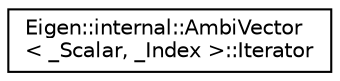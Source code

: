 digraph "Graphical Class Hierarchy"
{
  edge [fontname="Helvetica",fontsize="10",labelfontname="Helvetica",labelfontsize="10"];
  node [fontname="Helvetica",fontsize="10",shape=record];
  rankdir="LR";
  Node1 [label="Eigen::internal::AmbiVector\l\< _Scalar, _Index \>::Iterator",height=0.2,width=0.4,color="black", fillcolor="white", style="filled",URL="$class_eigen_1_1internal_1_1_ambi_vector_1_1_iterator.html"];
}
